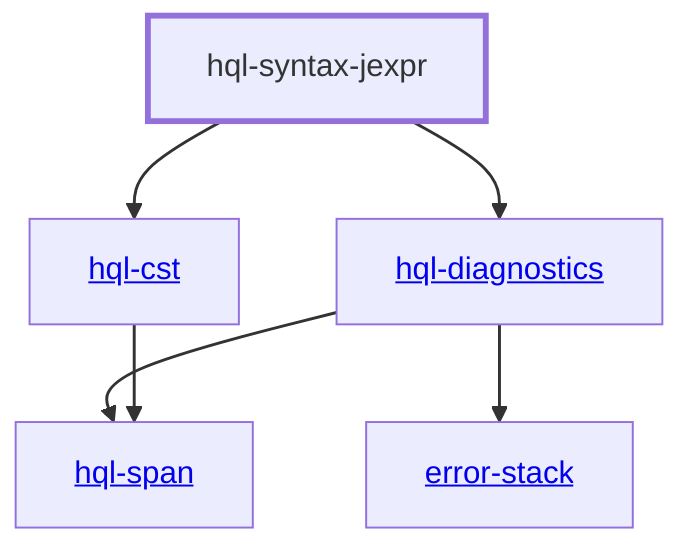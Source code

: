 graph TD
    linkStyle default stroke-width:1.5px
    classDef default stroke-width:1px
    classDef root stroke-width:3px
    classDef dev stroke-width:1px
    classDef build stroke-width:1px
    %% Legend
    %% --> : Normal dependency
    %% -.-> : Dev dependency
    %% ---> : Build dependency
    0[<a href="../hql_cst/index.html">hql-cst</a>]
    1[<a href="../hql_diagnostics/index.html">hql-diagnostics</a>]
    2[<a href="../error_stack/index.html">error-stack</a>]
    3[<a href="../hql_span/index.html">hql-span</a>]
    4[hql-syntax-jexpr]
    class 4 root
    1 --> 3
    1 --> 2
    0 --> 3
    4 --> 1
    4 --> 0